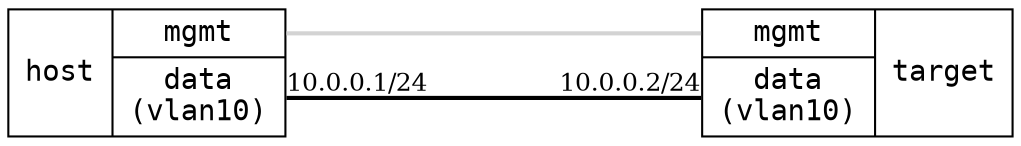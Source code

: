 graph "1x2" {
	layout="neato";
	overlap="false";
	esep="+80";

        node [shape=record, fontname="DejaVu Sans Mono, Book"];
	edge [color="cornflowerblue", penwidth="2", fontname="DejaVu Serif, Book"];

	host [
	    label="host | { <mgmt> mgmt | <data> data\n(vlan10) }",
	    pos="0,12!",
	    kind="controller",
	];

        target [
	    label="{ <mgmt> mgmt | <data> data\n(vlan10) } | target",
	    pos="10,12!",

	    kind="infix",
	];

	host:mgmt  -- target:mgmt  [kind=mgmt, color="lightgray"]
	host:data -- target:data [color=black, fontcolor=black, fontsize=12, taillabel="10.0.0.1/24", headlabel="10.0.0.2/24"]
}

